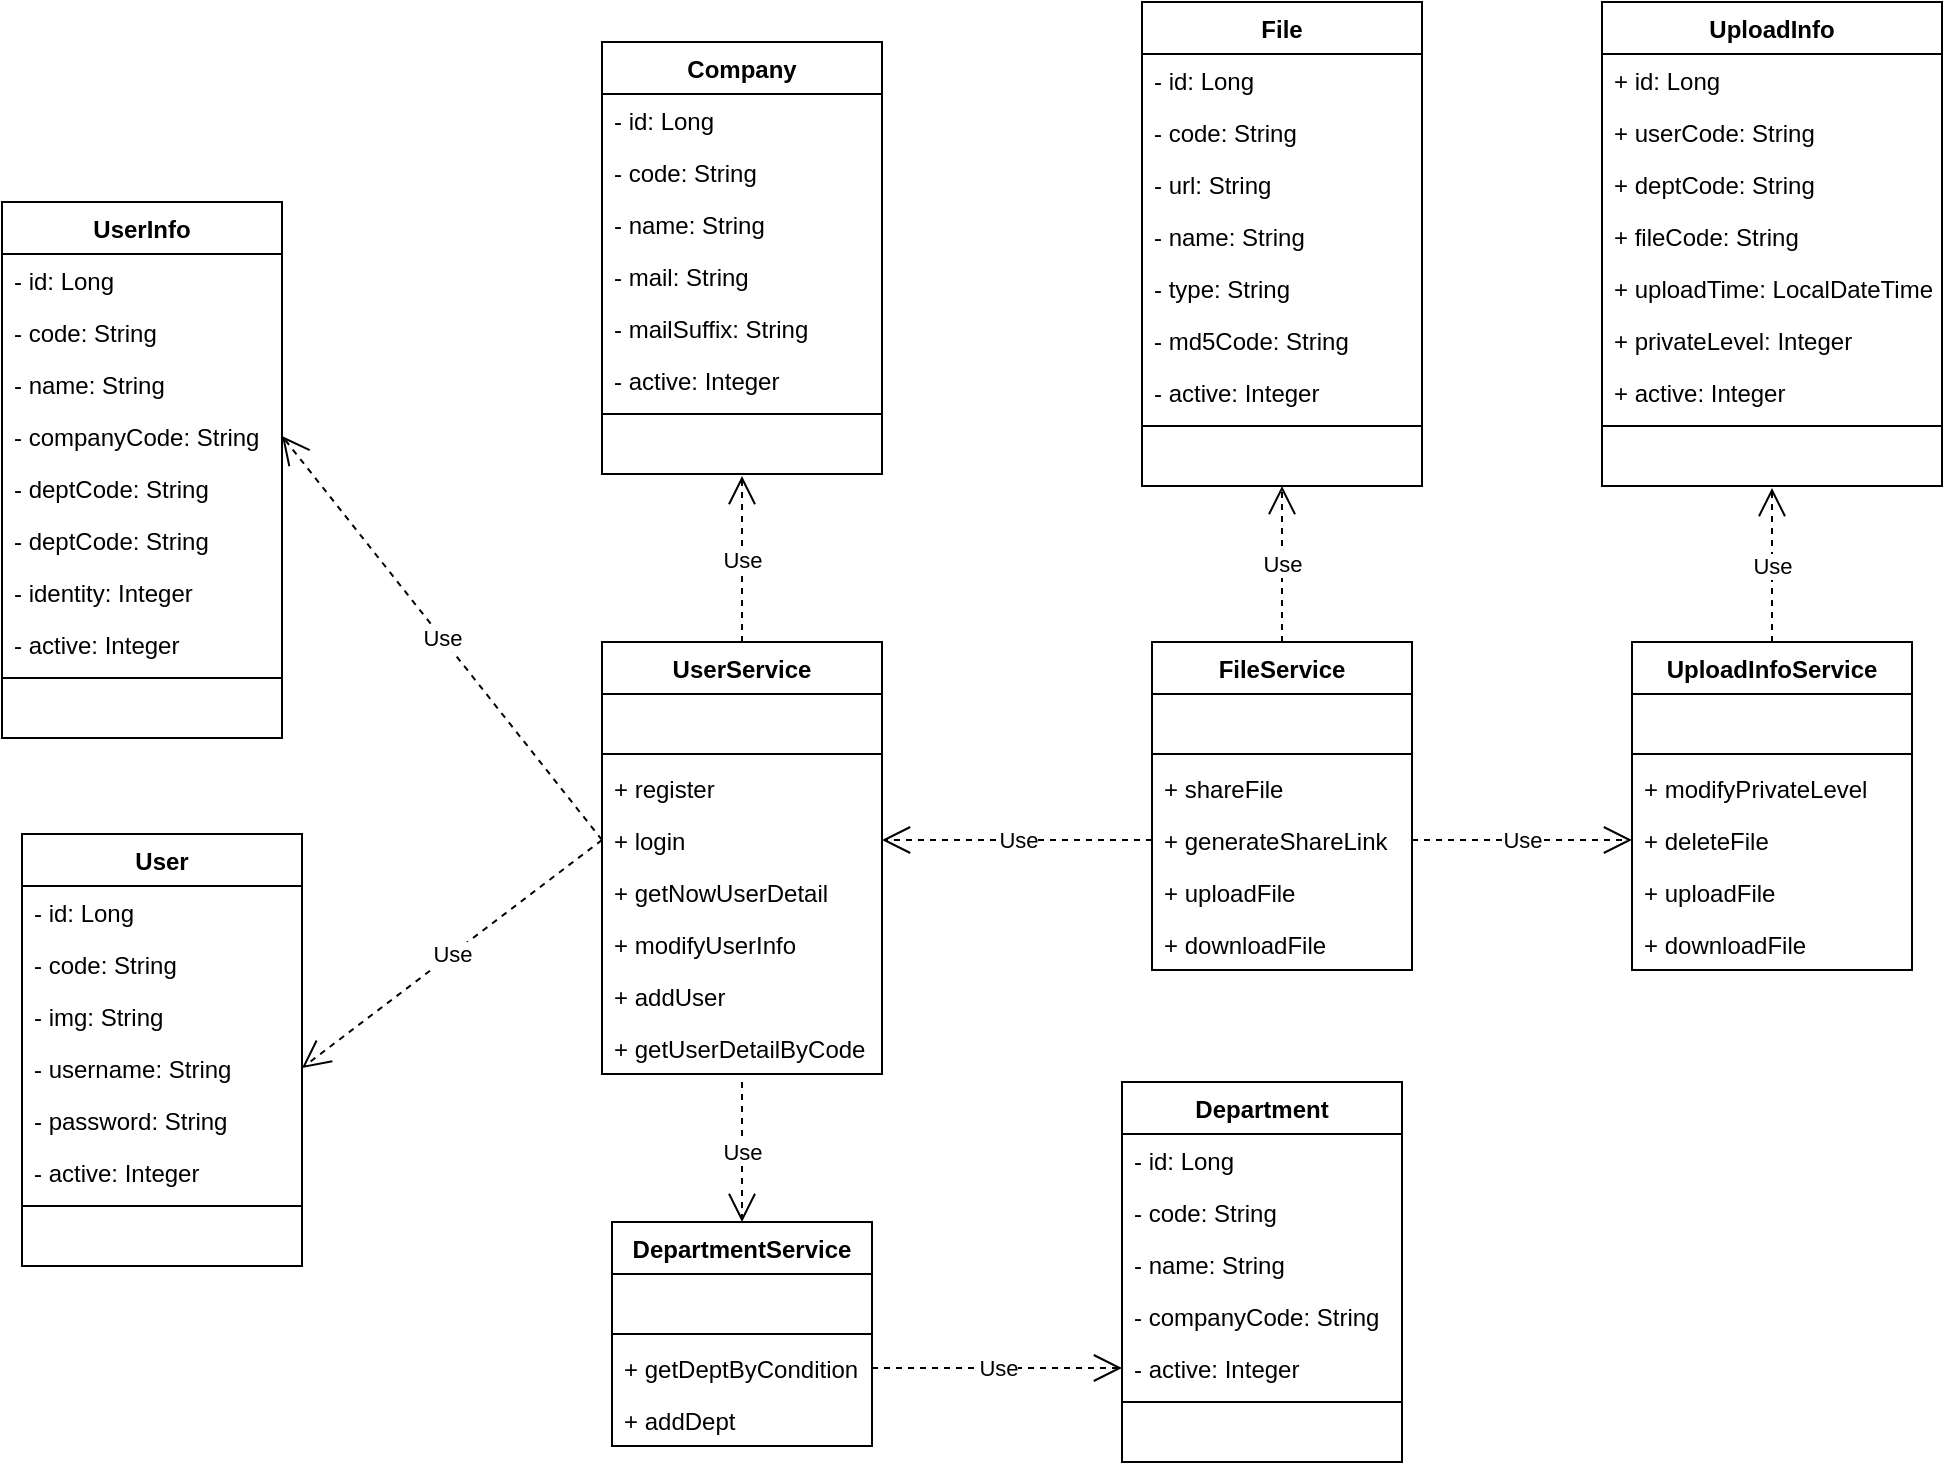 <mxfile version="15.6.8" type="github">
  <diagram id="9g1JDmP376doUr7MJk4l" name="Page-1">
    <mxGraphModel dx="1090" dy="752" grid="1" gridSize="10" guides="1" tooltips="1" connect="1" arrows="1" fold="1" page="1" pageScale="1" pageWidth="827" pageHeight="1169" math="0" shadow="0">
      <root>
        <mxCell id="0" />
        <mxCell id="1" parent="0" />
        <mxCell id="zczFMA_8Ov4NjLexPdJc-1" value="FileService" style="swimlane;fontStyle=1;align=center;verticalAlign=top;childLayout=stackLayout;horizontal=1;startSize=26;horizontalStack=0;resizeParent=1;resizeParentMax=0;resizeLast=0;collapsible=1;marginBottom=0;" vertex="1" parent="1">
          <mxGeometry x="645" y="390" width="130" height="164" as="geometry" />
        </mxCell>
        <mxCell id="zczFMA_8Ov4NjLexPdJc-2" value=" " style="text;strokeColor=none;fillColor=none;align=left;verticalAlign=top;spacingLeft=4;spacingRight=4;overflow=hidden;rotatable=0;points=[[0,0.5],[1,0.5]];portConstraint=eastwest;" vertex="1" parent="zczFMA_8Ov4NjLexPdJc-1">
          <mxGeometry y="26" width="130" height="26" as="geometry" />
        </mxCell>
        <mxCell id="zczFMA_8Ov4NjLexPdJc-3" value="" style="line;strokeWidth=1;fillColor=none;align=left;verticalAlign=middle;spacingTop=-1;spacingLeft=3;spacingRight=3;rotatable=0;labelPosition=right;points=[];portConstraint=eastwest;" vertex="1" parent="zczFMA_8Ov4NjLexPdJc-1">
          <mxGeometry y="52" width="130" height="8" as="geometry" />
        </mxCell>
        <mxCell id="zczFMA_8Ov4NjLexPdJc-4" value="+ shareFile" style="text;strokeColor=none;fillColor=none;align=left;verticalAlign=top;spacingLeft=4;spacingRight=4;overflow=hidden;rotatable=0;points=[[0,0.5],[1,0.5]];portConstraint=eastwest;" vertex="1" parent="zczFMA_8Ov4NjLexPdJc-1">
          <mxGeometry y="60" width="130" height="26" as="geometry" />
        </mxCell>
        <mxCell id="zczFMA_8Ov4NjLexPdJc-7" value="+ generateShareLink" style="text;strokeColor=none;fillColor=none;align=left;verticalAlign=top;spacingLeft=4;spacingRight=4;overflow=hidden;rotatable=0;points=[[0,0.5],[1,0.5]];portConstraint=eastwest;" vertex="1" parent="zczFMA_8Ov4NjLexPdJc-1">
          <mxGeometry y="86" width="130" height="26" as="geometry" />
        </mxCell>
        <mxCell id="zczFMA_8Ov4NjLexPdJc-8" value="+ uploadFile" style="text;strokeColor=none;fillColor=none;align=left;verticalAlign=top;spacingLeft=4;spacingRight=4;overflow=hidden;rotatable=0;points=[[0,0.5],[1,0.5]];portConstraint=eastwest;" vertex="1" parent="zczFMA_8Ov4NjLexPdJc-1">
          <mxGeometry y="112" width="130" height="26" as="geometry" />
        </mxCell>
        <mxCell id="zczFMA_8Ov4NjLexPdJc-9" value="+ downloadFile" style="text;strokeColor=none;fillColor=none;align=left;verticalAlign=top;spacingLeft=4;spacingRight=4;overflow=hidden;rotatable=0;points=[[0,0.5],[1,0.5]];portConstraint=eastwest;" vertex="1" parent="zczFMA_8Ov4NjLexPdJc-1">
          <mxGeometry y="138" width="130" height="26" as="geometry" />
        </mxCell>
        <mxCell id="zczFMA_8Ov4NjLexPdJc-12" value="UploadInfoService" style="swimlane;fontStyle=1;align=center;verticalAlign=top;childLayout=stackLayout;horizontal=1;startSize=26;horizontalStack=0;resizeParent=1;resizeParentMax=0;resizeLast=0;collapsible=1;marginBottom=0;" vertex="1" parent="1">
          <mxGeometry x="885" y="390" width="140" height="164" as="geometry" />
        </mxCell>
        <mxCell id="zczFMA_8Ov4NjLexPdJc-13" value=" " style="text;strokeColor=none;fillColor=none;align=left;verticalAlign=top;spacingLeft=4;spacingRight=4;overflow=hidden;rotatable=0;points=[[0,0.5],[1,0.5]];portConstraint=eastwest;" vertex="1" parent="zczFMA_8Ov4NjLexPdJc-12">
          <mxGeometry y="26" width="140" height="26" as="geometry" />
        </mxCell>
        <mxCell id="zczFMA_8Ov4NjLexPdJc-14" value="" style="line;strokeWidth=1;fillColor=none;align=left;verticalAlign=middle;spacingTop=-1;spacingLeft=3;spacingRight=3;rotatable=0;labelPosition=right;points=[];portConstraint=eastwest;" vertex="1" parent="zczFMA_8Ov4NjLexPdJc-12">
          <mxGeometry y="52" width="140" height="8" as="geometry" />
        </mxCell>
        <mxCell id="zczFMA_8Ov4NjLexPdJc-15" value="+ modifyPrivateLevel" style="text;strokeColor=none;fillColor=none;align=left;verticalAlign=top;spacingLeft=4;spacingRight=4;overflow=hidden;rotatable=0;points=[[0,0.5],[1,0.5]];portConstraint=eastwest;" vertex="1" parent="zczFMA_8Ov4NjLexPdJc-12">
          <mxGeometry y="60" width="140" height="26" as="geometry" />
        </mxCell>
        <mxCell id="zczFMA_8Ov4NjLexPdJc-16" value="+ deleteFile" style="text;strokeColor=none;fillColor=none;align=left;verticalAlign=top;spacingLeft=4;spacingRight=4;overflow=hidden;rotatable=0;points=[[0,0.5],[1,0.5]];portConstraint=eastwest;" vertex="1" parent="zczFMA_8Ov4NjLexPdJc-12">
          <mxGeometry y="86" width="140" height="26" as="geometry" />
        </mxCell>
        <mxCell id="zczFMA_8Ov4NjLexPdJc-17" value="+ uploadFile" style="text;strokeColor=none;fillColor=none;align=left;verticalAlign=top;spacingLeft=4;spacingRight=4;overflow=hidden;rotatable=0;points=[[0,0.5],[1,0.5]];portConstraint=eastwest;" vertex="1" parent="zczFMA_8Ov4NjLexPdJc-12">
          <mxGeometry y="112" width="140" height="26" as="geometry" />
        </mxCell>
        <mxCell id="zczFMA_8Ov4NjLexPdJc-18" value="+ downloadFile" style="text;strokeColor=none;fillColor=none;align=left;verticalAlign=top;spacingLeft=4;spacingRight=4;overflow=hidden;rotatable=0;points=[[0,0.5],[1,0.5]];portConstraint=eastwest;" vertex="1" parent="zczFMA_8Ov4NjLexPdJc-12">
          <mxGeometry y="138" width="140" height="26" as="geometry" />
        </mxCell>
        <mxCell id="zczFMA_8Ov4NjLexPdJc-33" value="UserService" style="swimlane;fontStyle=1;align=center;verticalAlign=top;childLayout=stackLayout;horizontal=1;startSize=26;horizontalStack=0;resizeParent=1;resizeParentMax=0;resizeLast=0;collapsible=1;marginBottom=0;" vertex="1" parent="1">
          <mxGeometry x="370" y="390" width="140" height="216" as="geometry" />
        </mxCell>
        <mxCell id="zczFMA_8Ov4NjLexPdJc-34" value=" " style="text;strokeColor=none;fillColor=none;align=left;verticalAlign=top;spacingLeft=4;spacingRight=4;overflow=hidden;rotatable=0;points=[[0,0.5],[1,0.5]];portConstraint=eastwest;" vertex="1" parent="zczFMA_8Ov4NjLexPdJc-33">
          <mxGeometry y="26" width="140" height="26" as="geometry" />
        </mxCell>
        <mxCell id="zczFMA_8Ov4NjLexPdJc-35" value="" style="line;strokeWidth=1;fillColor=none;align=left;verticalAlign=middle;spacingTop=-1;spacingLeft=3;spacingRight=3;rotatable=0;labelPosition=right;points=[];portConstraint=eastwest;" vertex="1" parent="zczFMA_8Ov4NjLexPdJc-33">
          <mxGeometry y="52" width="140" height="8" as="geometry" />
        </mxCell>
        <mxCell id="zczFMA_8Ov4NjLexPdJc-36" value="+ register" style="text;strokeColor=none;fillColor=none;align=left;verticalAlign=top;spacingLeft=4;spacingRight=4;overflow=hidden;rotatable=0;points=[[0,0.5],[1,0.5]];portConstraint=eastwest;" vertex="1" parent="zczFMA_8Ov4NjLexPdJc-33">
          <mxGeometry y="60" width="140" height="26" as="geometry" />
        </mxCell>
        <mxCell id="zczFMA_8Ov4NjLexPdJc-37" value="+ login" style="text;strokeColor=none;fillColor=none;align=left;verticalAlign=top;spacingLeft=4;spacingRight=4;overflow=hidden;rotatable=0;points=[[0,0.5],[1,0.5]];portConstraint=eastwest;" vertex="1" parent="zczFMA_8Ov4NjLexPdJc-33">
          <mxGeometry y="86" width="140" height="26" as="geometry" />
        </mxCell>
        <mxCell id="zczFMA_8Ov4NjLexPdJc-38" value="+ getNowUserDetail" style="text;strokeColor=none;fillColor=none;align=left;verticalAlign=top;spacingLeft=4;spacingRight=4;overflow=hidden;rotatable=0;points=[[0,0.5],[1,0.5]];portConstraint=eastwest;" vertex="1" parent="zczFMA_8Ov4NjLexPdJc-33">
          <mxGeometry y="112" width="140" height="26" as="geometry" />
        </mxCell>
        <mxCell id="zczFMA_8Ov4NjLexPdJc-39" value="+ modifyUserInfo" style="text;strokeColor=none;fillColor=none;align=left;verticalAlign=top;spacingLeft=4;spacingRight=4;overflow=hidden;rotatable=0;points=[[0,0.5],[1,0.5]];portConstraint=eastwest;" vertex="1" parent="zczFMA_8Ov4NjLexPdJc-33">
          <mxGeometry y="138" width="140" height="26" as="geometry" />
        </mxCell>
        <mxCell id="zczFMA_8Ov4NjLexPdJc-50" value="+ addUser" style="text;strokeColor=none;fillColor=none;align=left;verticalAlign=top;spacingLeft=4;spacingRight=4;overflow=hidden;rotatable=0;points=[[0,0.5],[1,0.5]];portConstraint=eastwest;" vertex="1" parent="zczFMA_8Ov4NjLexPdJc-33">
          <mxGeometry y="164" width="140" height="26" as="geometry" />
        </mxCell>
        <mxCell id="zczFMA_8Ov4NjLexPdJc-40" value="+ getUserDetailByCode" style="text;strokeColor=none;fillColor=none;align=left;verticalAlign=top;spacingLeft=4;spacingRight=4;overflow=hidden;rotatable=0;points=[[0,0.5],[1,0.5]];portConstraint=eastwest;" vertex="1" parent="zczFMA_8Ov4NjLexPdJc-33">
          <mxGeometry y="190" width="140" height="26" as="geometry" />
        </mxCell>
        <mxCell id="zczFMA_8Ov4NjLexPdJc-42" value="DepartmentService" style="swimlane;fontStyle=1;align=center;verticalAlign=top;childLayout=stackLayout;horizontal=1;startSize=26;horizontalStack=0;resizeParent=1;resizeParentMax=0;resizeLast=0;collapsible=1;marginBottom=0;" vertex="1" parent="1">
          <mxGeometry x="375" y="680" width="130" height="112" as="geometry" />
        </mxCell>
        <mxCell id="zczFMA_8Ov4NjLexPdJc-43" value=" " style="text;strokeColor=none;fillColor=none;align=left;verticalAlign=top;spacingLeft=4;spacingRight=4;overflow=hidden;rotatable=0;points=[[0,0.5],[1,0.5]];portConstraint=eastwest;" vertex="1" parent="zczFMA_8Ov4NjLexPdJc-42">
          <mxGeometry y="26" width="130" height="26" as="geometry" />
        </mxCell>
        <mxCell id="zczFMA_8Ov4NjLexPdJc-44" value="" style="line;strokeWidth=1;fillColor=none;align=left;verticalAlign=middle;spacingTop=-1;spacingLeft=3;spacingRight=3;rotatable=0;labelPosition=right;points=[];portConstraint=eastwest;" vertex="1" parent="zczFMA_8Ov4NjLexPdJc-42">
          <mxGeometry y="52" width="130" height="8" as="geometry" />
        </mxCell>
        <mxCell id="zczFMA_8Ov4NjLexPdJc-48" value="+ getDeptByCondition" style="text;strokeColor=none;fillColor=none;align=left;verticalAlign=top;spacingLeft=4;spacingRight=4;overflow=hidden;rotatable=0;points=[[0,0.5],[1,0.5]];portConstraint=eastwest;" vertex="1" parent="zczFMA_8Ov4NjLexPdJc-42">
          <mxGeometry y="60" width="130" height="26" as="geometry" />
        </mxCell>
        <mxCell id="zczFMA_8Ov4NjLexPdJc-49" value="+ addDept" style="text;strokeColor=none;fillColor=none;align=left;verticalAlign=top;spacingLeft=4;spacingRight=4;overflow=hidden;rotatable=0;points=[[0,0.5],[1,0.5]];portConstraint=eastwest;" vertex="1" parent="zczFMA_8Ov4NjLexPdJc-42">
          <mxGeometry y="86" width="130" height="26" as="geometry" />
        </mxCell>
        <mxCell id="zczFMA_8Ov4NjLexPdJc-58" value="User" style="swimlane;fontStyle=1;align=center;verticalAlign=top;childLayout=stackLayout;horizontal=1;startSize=26;horizontalStack=0;resizeParent=1;resizeParentMax=0;resizeLast=0;collapsible=1;marginBottom=0;" vertex="1" parent="1">
          <mxGeometry x="80" y="486" width="140" height="216" as="geometry" />
        </mxCell>
        <mxCell id="zczFMA_8Ov4NjLexPdJc-59" value="- id: Long" style="text;strokeColor=none;fillColor=none;align=left;verticalAlign=top;spacingLeft=4;spacingRight=4;overflow=hidden;rotatable=0;points=[[0,0.5],[1,0.5]];portConstraint=eastwest;" vertex="1" parent="zczFMA_8Ov4NjLexPdJc-58">
          <mxGeometry y="26" width="140" height="26" as="geometry" />
        </mxCell>
        <mxCell id="zczFMA_8Ov4NjLexPdJc-71" value="- code: String" style="text;strokeColor=none;fillColor=none;align=left;verticalAlign=top;spacingLeft=4;spacingRight=4;overflow=hidden;rotatable=0;points=[[0,0.5],[1,0.5]];portConstraint=eastwest;" vertex="1" parent="zczFMA_8Ov4NjLexPdJc-58">
          <mxGeometry y="52" width="140" height="26" as="geometry" />
        </mxCell>
        <mxCell id="zczFMA_8Ov4NjLexPdJc-73" value="- img: String" style="text;strokeColor=none;fillColor=none;align=left;verticalAlign=top;spacingLeft=4;spacingRight=4;overflow=hidden;rotatable=0;points=[[0,0.5],[1,0.5]];portConstraint=eastwest;" vertex="1" parent="zczFMA_8Ov4NjLexPdJc-58">
          <mxGeometry y="78" width="140" height="26" as="geometry" />
        </mxCell>
        <mxCell id="zczFMA_8Ov4NjLexPdJc-74" value="- username: String" style="text;strokeColor=none;fillColor=none;align=left;verticalAlign=top;spacingLeft=4;spacingRight=4;overflow=hidden;rotatable=0;points=[[0,0.5],[1,0.5]];portConstraint=eastwest;" vertex="1" parent="zczFMA_8Ov4NjLexPdJc-58">
          <mxGeometry y="104" width="140" height="26" as="geometry" />
        </mxCell>
        <mxCell id="zczFMA_8Ov4NjLexPdJc-72" value="- password: String" style="text;strokeColor=none;fillColor=none;align=left;verticalAlign=top;spacingLeft=4;spacingRight=4;overflow=hidden;rotatable=0;points=[[0,0.5],[1,0.5]];portConstraint=eastwest;" vertex="1" parent="zczFMA_8Ov4NjLexPdJc-58">
          <mxGeometry y="130" width="140" height="26" as="geometry" />
        </mxCell>
        <mxCell id="zczFMA_8Ov4NjLexPdJc-75" value="- active: Integer" style="text;strokeColor=none;fillColor=none;align=left;verticalAlign=top;spacingLeft=4;spacingRight=4;overflow=hidden;rotatable=0;points=[[0,0.5],[1,0.5]];portConstraint=eastwest;" vertex="1" parent="zczFMA_8Ov4NjLexPdJc-58">
          <mxGeometry y="156" width="140" height="26" as="geometry" />
        </mxCell>
        <mxCell id="zczFMA_8Ov4NjLexPdJc-60" value="" style="line;strokeWidth=1;fillColor=none;align=left;verticalAlign=middle;spacingTop=-1;spacingLeft=3;spacingRight=3;rotatable=0;labelPosition=right;points=[];portConstraint=eastwest;" vertex="1" parent="zczFMA_8Ov4NjLexPdJc-58">
          <mxGeometry y="182" width="140" height="8" as="geometry" />
        </mxCell>
        <mxCell id="zczFMA_8Ov4NjLexPdJc-61" value=" " style="text;strokeColor=none;fillColor=none;align=left;verticalAlign=top;spacingLeft=4;spacingRight=4;overflow=hidden;rotatable=0;points=[[0,0.5],[1,0.5]];portConstraint=eastwest;" vertex="1" parent="zczFMA_8Ov4NjLexPdJc-58">
          <mxGeometry y="190" width="140" height="26" as="geometry" />
        </mxCell>
        <mxCell id="zczFMA_8Ov4NjLexPdJc-76" value="UserInfo" style="swimlane;fontStyle=1;align=center;verticalAlign=top;childLayout=stackLayout;horizontal=1;startSize=26;horizontalStack=0;resizeParent=1;resizeParentMax=0;resizeLast=0;collapsible=1;marginBottom=0;" vertex="1" parent="1">
          <mxGeometry x="70" y="170" width="140" height="268" as="geometry" />
        </mxCell>
        <mxCell id="zczFMA_8Ov4NjLexPdJc-77" value="- id: Long" style="text;strokeColor=none;fillColor=none;align=left;verticalAlign=top;spacingLeft=4;spacingRight=4;overflow=hidden;rotatable=0;points=[[0,0.5],[1,0.5]];portConstraint=eastwest;" vertex="1" parent="zczFMA_8Ov4NjLexPdJc-76">
          <mxGeometry y="26" width="140" height="26" as="geometry" />
        </mxCell>
        <mxCell id="zczFMA_8Ov4NjLexPdJc-78" value="- code: String" style="text;strokeColor=none;fillColor=none;align=left;verticalAlign=top;spacingLeft=4;spacingRight=4;overflow=hidden;rotatable=0;points=[[0,0.5],[1,0.5]];portConstraint=eastwest;" vertex="1" parent="zczFMA_8Ov4NjLexPdJc-76">
          <mxGeometry y="52" width="140" height="26" as="geometry" />
        </mxCell>
        <mxCell id="zczFMA_8Ov4NjLexPdJc-79" value="- name: String" style="text;strokeColor=none;fillColor=none;align=left;verticalAlign=top;spacingLeft=4;spacingRight=4;overflow=hidden;rotatable=0;points=[[0,0.5],[1,0.5]];portConstraint=eastwest;" vertex="1" parent="zczFMA_8Ov4NjLexPdJc-76">
          <mxGeometry y="78" width="140" height="26" as="geometry" />
        </mxCell>
        <mxCell id="zczFMA_8Ov4NjLexPdJc-80" value="- companyCode: String" style="text;strokeColor=none;fillColor=none;align=left;verticalAlign=top;spacingLeft=4;spacingRight=4;overflow=hidden;rotatable=0;points=[[0,0.5],[1,0.5]];portConstraint=eastwest;" vertex="1" parent="zczFMA_8Ov4NjLexPdJc-76">
          <mxGeometry y="104" width="140" height="26" as="geometry" />
        </mxCell>
        <mxCell id="zczFMA_8Ov4NjLexPdJc-81" value="- deptCode: String" style="text;strokeColor=none;fillColor=none;align=left;verticalAlign=top;spacingLeft=4;spacingRight=4;overflow=hidden;rotatable=0;points=[[0,0.5],[1,0.5]];portConstraint=eastwest;" vertex="1" parent="zczFMA_8Ov4NjLexPdJc-76">
          <mxGeometry y="130" width="140" height="26" as="geometry" />
        </mxCell>
        <mxCell id="zczFMA_8Ov4NjLexPdJc-129" value="- deptCode: String" style="text;strokeColor=none;fillColor=none;align=left;verticalAlign=top;spacingLeft=4;spacingRight=4;overflow=hidden;rotatable=0;points=[[0,0.5],[1,0.5]];portConstraint=eastwest;" vertex="1" parent="zczFMA_8Ov4NjLexPdJc-76">
          <mxGeometry y="156" width="140" height="26" as="geometry" />
        </mxCell>
        <mxCell id="zczFMA_8Ov4NjLexPdJc-82" value="- identity: Integer" style="text;strokeColor=none;fillColor=none;align=left;verticalAlign=top;spacingLeft=4;spacingRight=4;overflow=hidden;rotatable=0;points=[[0,0.5],[1,0.5]];portConstraint=eastwest;" vertex="1" parent="zczFMA_8Ov4NjLexPdJc-76">
          <mxGeometry y="182" width="140" height="26" as="geometry" />
        </mxCell>
        <mxCell id="zczFMA_8Ov4NjLexPdJc-85" value="- active: Integer" style="text;strokeColor=none;fillColor=none;align=left;verticalAlign=top;spacingLeft=4;spacingRight=4;overflow=hidden;rotatable=0;points=[[0,0.5],[1,0.5]];portConstraint=eastwest;" vertex="1" parent="zczFMA_8Ov4NjLexPdJc-76">
          <mxGeometry y="208" width="140" height="26" as="geometry" />
        </mxCell>
        <mxCell id="zczFMA_8Ov4NjLexPdJc-83" value="" style="line;strokeWidth=1;fillColor=none;align=left;verticalAlign=middle;spacingTop=-1;spacingLeft=3;spacingRight=3;rotatable=0;labelPosition=right;points=[];portConstraint=eastwest;" vertex="1" parent="zczFMA_8Ov4NjLexPdJc-76">
          <mxGeometry y="234" width="140" height="8" as="geometry" />
        </mxCell>
        <mxCell id="zczFMA_8Ov4NjLexPdJc-84" value=" " style="text;strokeColor=none;fillColor=none;align=left;verticalAlign=top;spacingLeft=4;spacingRight=4;overflow=hidden;rotatable=0;points=[[0,0.5],[1,0.5]];portConstraint=eastwest;" vertex="1" parent="zczFMA_8Ov4NjLexPdJc-76">
          <mxGeometry y="242" width="140" height="26" as="geometry" />
        </mxCell>
        <mxCell id="zczFMA_8Ov4NjLexPdJc-86" value="UploadInfo" style="swimlane;fontStyle=1;align=center;verticalAlign=top;childLayout=stackLayout;horizontal=1;startSize=26;horizontalStack=0;resizeParent=1;resizeParentMax=0;resizeLast=0;collapsible=1;marginBottom=0;" vertex="1" parent="1">
          <mxGeometry x="870" y="70" width="170" height="242" as="geometry" />
        </mxCell>
        <mxCell id="zczFMA_8Ov4NjLexPdJc-87" value="+ id: Long" style="text;strokeColor=none;fillColor=none;align=left;verticalAlign=top;spacingLeft=4;spacingRight=4;overflow=hidden;rotatable=0;points=[[0,0.5],[1,0.5]];portConstraint=eastwest;" vertex="1" parent="zczFMA_8Ov4NjLexPdJc-86">
          <mxGeometry y="26" width="170" height="26" as="geometry" />
        </mxCell>
        <mxCell id="zczFMA_8Ov4NjLexPdJc-88" value="+ userCode: String" style="text;strokeColor=none;fillColor=none;align=left;verticalAlign=top;spacingLeft=4;spacingRight=4;overflow=hidden;rotatable=0;points=[[0,0.5],[1,0.5]];portConstraint=eastwest;" vertex="1" parent="zczFMA_8Ov4NjLexPdJc-86">
          <mxGeometry y="52" width="170" height="26" as="geometry" />
        </mxCell>
        <mxCell id="zczFMA_8Ov4NjLexPdJc-91" value="+ deptCode: String" style="text;strokeColor=none;fillColor=none;align=left;verticalAlign=top;spacingLeft=4;spacingRight=4;overflow=hidden;rotatable=0;points=[[0,0.5],[1,0.5]];portConstraint=eastwest;" vertex="1" parent="zczFMA_8Ov4NjLexPdJc-86">
          <mxGeometry y="78" width="170" height="26" as="geometry" />
        </mxCell>
        <mxCell id="zczFMA_8Ov4NjLexPdJc-89" value="+ fileCode: String" style="text;strokeColor=none;fillColor=none;align=left;verticalAlign=top;spacingLeft=4;spacingRight=4;overflow=hidden;rotatable=0;points=[[0,0.5],[1,0.5]];portConstraint=eastwest;" vertex="1" parent="zczFMA_8Ov4NjLexPdJc-86">
          <mxGeometry y="104" width="170" height="26" as="geometry" />
        </mxCell>
        <mxCell id="zczFMA_8Ov4NjLexPdJc-92" value="+ uploadTime: LocalDateTime" style="text;strokeColor=none;fillColor=none;align=left;verticalAlign=top;spacingLeft=4;spacingRight=4;overflow=hidden;rotatable=0;points=[[0,0.5],[1,0.5]];portConstraint=eastwest;" vertex="1" parent="zczFMA_8Ov4NjLexPdJc-86">
          <mxGeometry y="130" width="170" height="26" as="geometry" />
        </mxCell>
        <mxCell id="zczFMA_8Ov4NjLexPdJc-96" value="+ privateLevel: Integer" style="text;strokeColor=none;fillColor=none;align=left;verticalAlign=top;spacingLeft=4;spacingRight=4;overflow=hidden;rotatable=0;points=[[0,0.5],[1,0.5]];portConstraint=eastwest;" vertex="1" parent="zczFMA_8Ov4NjLexPdJc-86">
          <mxGeometry y="156" width="170" height="26" as="geometry" />
        </mxCell>
        <mxCell id="zczFMA_8Ov4NjLexPdJc-93" value="+ active: Integer" style="text;strokeColor=none;fillColor=none;align=left;verticalAlign=top;spacingLeft=4;spacingRight=4;overflow=hidden;rotatable=0;points=[[0,0.5],[1,0.5]];portConstraint=eastwest;" vertex="1" parent="zczFMA_8Ov4NjLexPdJc-86">
          <mxGeometry y="182" width="170" height="26" as="geometry" />
        </mxCell>
        <mxCell id="zczFMA_8Ov4NjLexPdJc-94" value="" style="line;strokeWidth=1;fillColor=none;align=left;verticalAlign=middle;spacingTop=-1;spacingLeft=3;spacingRight=3;rotatable=0;labelPosition=right;points=[];portConstraint=eastwest;" vertex="1" parent="zczFMA_8Ov4NjLexPdJc-86">
          <mxGeometry y="208" width="170" height="8" as="geometry" />
        </mxCell>
        <mxCell id="zczFMA_8Ov4NjLexPdJc-95" value=" " style="text;strokeColor=none;fillColor=none;align=left;verticalAlign=top;spacingLeft=4;spacingRight=4;overflow=hidden;rotatable=0;points=[[0,0.5],[1,0.5]];portConstraint=eastwest;" vertex="1" parent="zczFMA_8Ov4NjLexPdJc-86">
          <mxGeometry y="216" width="170" height="26" as="geometry" />
        </mxCell>
        <mxCell id="zczFMA_8Ov4NjLexPdJc-97" value="File" style="swimlane;fontStyle=1;align=center;verticalAlign=top;childLayout=stackLayout;horizontal=1;startSize=26;horizontalStack=0;resizeParent=1;resizeParentMax=0;resizeLast=0;collapsible=1;marginBottom=0;" vertex="1" parent="1">
          <mxGeometry x="640" y="70" width="140" height="242" as="geometry" />
        </mxCell>
        <mxCell id="zczFMA_8Ov4NjLexPdJc-98" value="- id: Long" style="text;strokeColor=none;fillColor=none;align=left;verticalAlign=top;spacingLeft=4;spacingRight=4;overflow=hidden;rotatable=0;points=[[0,0.5],[1,0.5]];portConstraint=eastwest;" vertex="1" parent="zczFMA_8Ov4NjLexPdJc-97">
          <mxGeometry y="26" width="140" height="26" as="geometry" />
        </mxCell>
        <mxCell id="zczFMA_8Ov4NjLexPdJc-99" value="- code: String" style="text;strokeColor=none;fillColor=none;align=left;verticalAlign=top;spacingLeft=4;spacingRight=4;overflow=hidden;rotatable=0;points=[[0,0.5],[1,0.5]];portConstraint=eastwest;" vertex="1" parent="zczFMA_8Ov4NjLexPdJc-97">
          <mxGeometry y="52" width="140" height="26" as="geometry" />
        </mxCell>
        <mxCell id="zczFMA_8Ov4NjLexPdJc-100" value="- url: String" style="text;strokeColor=none;fillColor=none;align=left;verticalAlign=top;spacingLeft=4;spacingRight=4;overflow=hidden;rotatable=0;points=[[0,0.5],[1,0.5]];portConstraint=eastwest;" vertex="1" parent="zczFMA_8Ov4NjLexPdJc-97">
          <mxGeometry y="78" width="140" height="26" as="geometry" />
        </mxCell>
        <mxCell id="zczFMA_8Ov4NjLexPdJc-101" value="- name: String" style="text;strokeColor=none;fillColor=none;align=left;verticalAlign=top;spacingLeft=4;spacingRight=4;overflow=hidden;rotatable=0;points=[[0,0.5],[1,0.5]];portConstraint=eastwest;" vertex="1" parent="zczFMA_8Ov4NjLexPdJc-97">
          <mxGeometry y="104" width="140" height="26" as="geometry" />
        </mxCell>
        <mxCell id="zczFMA_8Ov4NjLexPdJc-102" value="- type: String" style="text;strokeColor=none;fillColor=none;align=left;verticalAlign=top;spacingLeft=4;spacingRight=4;overflow=hidden;rotatable=0;points=[[0,0.5],[1,0.5]];portConstraint=eastwest;" vertex="1" parent="zczFMA_8Ov4NjLexPdJc-97">
          <mxGeometry y="130" width="140" height="26" as="geometry" />
        </mxCell>
        <mxCell id="zczFMA_8Ov4NjLexPdJc-106" value="- md5Code: String" style="text;strokeColor=none;fillColor=none;align=left;verticalAlign=top;spacingLeft=4;spacingRight=4;overflow=hidden;rotatable=0;points=[[0,0.5],[1,0.5]];portConstraint=eastwest;" vertex="1" parent="zczFMA_8Ov4NjLexPdJc-97">
          <mxGeometry y="156" width="140" height="26" as="geometry" />
        </mxCell>
        <mxCell id="zczFMA_8Ov4NjLexPdJc-103" value="- active: Integer" style="text;strokeColor=none;fillColor=none;align=left;verticalAlign=top;spacingLeft=4;spacingRight=4;overflow=hidden;rotatable=0;points=[[0,0.5],[1,0.5]];portConstraint=eastwest;" vertex="1" parent="zczFMA_8Ov4NjLexPdJc-97">
          <mxGeometry y="182" width="140" height="26" as="geometry" />
        </mxCell>
        <mxCell id="zczFMA_8Ov4NjLexPdJc-104" value="" style="line;strokeWidth=1;fillColor=none;align=left;verticalAlign=middle;spacingTop=-1;spacingLeft=3;spacingRight=3;rotatable=0;labelPosition=right;points=[];portConstraint=eastwest;" vertex="1" parent="zczFMA_8Ov4NjLexPdJc-97">
          <mxGeometry y="208" width="140" height="8" as="geometry" />
        </mxCell>
        <mxCell id="zczFMA_8Ov4NjLexPdJc-105" value=" " style="text;strokeColor=none;fillColor=none;align=left;verticalAlign=top;spacingLeft=4;spacingRight=4;overflow=hidden;rotatable=0;points=[[0,0.5],[1,0.5]];portConstraint=eastwest;" vertex="1" parent="zczFMA_8Ov4NjLexPdJc-97">
          <mxGeometry y="216" width="140" height="26" as="geometry" />
        </mxCell>
        <mxCell id="zczFMA_8Ov4NjLexPdJc-107" value="Department" style="swimlane;fontStyle=1;align=center;verticalAlign=top;childLayout=stackLayout;horizontal=1;startSize=26;horizontalStack=0;resizeParent=1;resizeParentMax=0;resizeLast=0;collapsible=1;marginBottom=0;" vertex="1" parent="1">
          <mxGeometry x="630" y="610" width="140" height="190" as="geometry" />
        </mxCell>
        <mxCell id="zczFMA_8Ov4NjLexPdJc-108" value="- id: Long" style="text;strokeColor=none;fillColor=none;align=left;verticalAlign=top;spacingLeft=4;spacingRight=4;overflow=hidden;rotatable=0;points=[[0,0.5],[1,0.5]];portConstraint=eastwest;" vertex="1" parent="zczFMA_8Ov4NjLexPdJc-107">
          <mxGeometry y="26" width="140" height="26" as="geometry" />
        </mxCell>
        <mxCell id="zczFMA_8Ov4NjLexPdJc-109" value="- code: String" style="text;strokeColor=none;fillColor=none;align=left;verticalAlign=top;spacingLeft=4;spacingRight=4;overflow=hidden;rotatable=0;points=[[0,0.5],[1,0.5]];portConstraint=eastwest;" vertex="1" parent="zczFMA_8Ov4NjLexPdJc-107">
          <mxGeometry y="52" width="140" height="26" as="geometry" />
        </mxCell>
        <mxCell id="zczFMA_8Ov4NjLexPdJc-110" value="- name: String" style="text;strokeColor=none;fillColor=none;align=left;verticalAlign=top;spacingLeft=4;spacingRight=4;overflow=hidden;rotatable=0;points=[[0,0.5],[1,0.5]];portConstraint=eastwest;" vertex="1" parent="zczFMA_8Ov4NjLexPdJc-107">
          <mxGeometry y="78" width="140" height="26" as="geometry" />
        </mxCell>
        <mxCell id="zczFMA_8Ov4NjLexPdJc-111" value="- companyCode: String" style="text;strokeColor=none;fillColor=none;align=left;verticalAlign=top;spacingLeft=4;spacingRight=4;overflow=hidden;rotatable=0;points=[[0,0.5],[1,0.5]];portConstraint=eastwest;" vertex="1" parent="zczFMA_8Ov4NjLexPdJc-107">
          <mxGeometry y="104" width="140" height="26" as="geometry" />
        </mxCell>
        <mxCell id="zczFMA_8Ov4NjLexPdJc-114" value="- active: Integer" style="text;strokeColor=none;fillColor=none;align=left;verticalAlign=top;spacingLeft=4;spacingRight=4;overflow=hidden;rotatable=0;points=[[0,0.5],[1,0.5]];portConstraint=eastwest;" vertex="1" parent="zczFMA_8Ov4NjLexPdJc-107">
          <mxGeometry y="130" width="140" height="26" as="geometry" />
        </mxCell>
        <mxCell id="zczFMA_8Ov4NjLexPdJc-115" value="" style="line;strokeWidth=1;fillColor=none;align=left;verticalAlign=middle;spacingTop=-1;spacingLeft=3;spacingRight=3;rotatable=0;labelPosition=right;points=[];portConstraint=eastwest;" vertex="1" parent="zczFMA_8Ov4NjLexPdJc-107">
          <mxGeometry y="156" width="140" height="8" as="geometry" />
        </mxCell>
        <mxCell id="zczFMA_8Ov4NjLexPdJc-116" value=" " style="text;strokeColor=none;fillColor=none;align=left;verticalAlign=top;spacingLeft=4;spacingRight=4;overflow=hidden;rotatable=0;points=[[0,0.5],[1,0.5]];portConstraint=eastwest;" vertex="1" parent="zczFMA_8Ov4NjLexPdJc-107">
          <mxGeometry y="164" width="140" height="26" as="geometry" />
        </mxCell>
        <mxCell id="zczFMA_8Ov4NjLexPdJc-117" value="Company" style="swimlane;fontStyle=1;align=center;verticalAlign=top;childLayout=stackLayout;horizontal=1;startSize=26;horizontalStack=0;resizeParent=1;resizeParentMax=0;resizeLast=0;collapsible=1;marginBottom=0;" vertex="1" parent="1">
          <mxGeometry x="370" y="90" width="140" height="216" as="geometry" />
        </mxCell>
        <mxCell id="zczFMA_8Ov4NjLexPdJc-118" value="- id: Long" style="text;strokeColor=none;fillColor=none;align=left;verticalAlign=top;spacingLeft=4;spacingRight=4;overflow=hidden;rotatable=0;points=[[0,0.5],[1,0.5]];portConstraint=eastwest;" vertex="1" parent="zczFMA_8Ov4NjLexPdJc-117">
          <mxGeometry y="26" width="140" height="26" as="geometry" />
        </mxCell>
        <mxCell id="zczFMA_8Ov4NjLexPdJc-119" value="- code: String" style="text;strokeColor=none;fillColor=none;align=left;verticalAlign=top;spacingLeft=4;spacingRight=4;overflow=hidden;rotatable=0;points=[[0,0.5],[1,0.5]];portConstraint=eastwest;" vertex="1" parent="zczFMA_8Ov4NjLexPdJc-117">
          <mxGeometry y="52" width="140" height="26" as="geometry" />
        </mxCell>
        <mxCell id="zczFMA_8Ov4NjLexPdJc-120" value="- name: String" style="text;strokeColor=none;fillColor=none;align=left;verticalAlign=top;spacingLeft=4;spacingRight=4;overflow=hidden;rotatable=0;points=[[0,0.5],[1,0.5]];portConstraint=eastwest;" vertex="1" parent="zczFMA_8Ov4NjLexPdJc-117">
          <mxGeometry y="78" width="140" height="26" as="geometry" />
        </mxCell>
        <mxCell id="zczFMA_8Ov4NjLexPdJc-121" value="- mail: String" style="text;strokeColor=none;fillColor=none;align=left;verticalAlign=top;spacingLeft=4;spacingRight=4;overflow=hidden;rotatable=0;points=[[0,0.5],[1,0.5]];portConstraint=eastwest;" vertex="1" parent="zczFMA_8Ov4NjLexPdJc-117">
          <mxGeometry y="104" width="140" height="26" as="geometry" />
        </mxCell>
        <mxCell id="zczFMA_8Ov4NjLexPdJc-125" value="- mailSuffix: String" style="text;strokeColor=none;fillColor=none;align=left;verticalAlign=top;spacingLeft=4;spacingRight=4;overflow=hidden;rotatable=0;points=[[0,0.5],[1,0.5]];portConstraint=eastwest;" vertex="1" parent="zczFMA_8Ov4NjLexPdJc-117">
          <mxGeometry y="130" width="140" height="26" as="geometry" />
        </mxCell>
        <mxCell id="zczFMA_8Ov4NjLexPdJc-122" value="- active: Integer" style="text;strokeColor=none;fillColor=none;align=left;verticalAlign=top;spacingLeft=4;spacingRight=4;overflow=hidden;rotatable=0;points=[[0,0.5],[1,0.5]];portConstraint=eastwest;" vertex="1" parent="zczFMA_8Ov4NjLexPdJc-117">
          <mxGeometry y="156" width="140" height="26" as="geometry" />
        </mxCell>
        <mxCell id="zczFMA_8Ov4NjLexPdJc-123" value="" style="line;strokeWidth=1;fillColor=none;align=left;verticalAlign=middle;spacingTop=-1;spacingLeft=3;spacingRight=3;rotatable=0;labelPosition=right;points=[];portConstraint=eastwest;" vertex="1" parent="zczFMA_8Ov4NjLexPdJc-117">
          <mxGeometry y="182" width="140" height="8" as="geometry" />
        </mxCell>
        <mxCell id="zczFMA_8Ov4NjLexPdJc-124" value=" " style="text;strokeColor=none;fillColor=none;align=left;verticalAlign=top;spacingLeft=4;spacingRight=4;overflow=hidden;rotatable=0;points=[[0,0.5],[1,0.5]];portConstraint=eastwest;" vertex="1" parent="zczFMA_8Ov4NjLexPdJc-117">
          <mxGeometry y="190" width="140" height="26" as="geometry" />
        </mxCell>
        <mxCell id="zczFMA_8Ov4NjLexPdJc-127" value="Use" style="endArrow=open;endSize=12;dashed=1;html=1;rounded=0;exitX=0.5;exitY=0;exitDx=0;exitDy=0;entryX=0.5;entryY=1.038;entryDx=0;entryDy=0;entryPerimeter=0;" edge="1" parent="1" source="zczFMA_8Ov4NjLexPdJc-33" target="zczFMA_8Ov4NjLexPdJc-124">
          <mxGeometry width="160" relative="1" as="geometry">
            <mxPoint x="560" y="460" as="sourcePoint" />
            <mxPoint x="720" y="460" as="targetPoint" />
          </mxGeometry>
        </mxCell>
        <mxCell id="zczFMA_8Ov4NjLexPdJc-128" value="Use" style="endArrow=open;endSize=12;dashed=1;html=1;rounded=0;exitX=0;exitY=0.5;exitDx=0;exitDy=0;entryX=1;entryY=0.5;entryDx=0;entryDy=0;" edge="1" parent="1" source="zczFMA_8Ov4NjLexPdJc-37" target="zczFMA_8Ov4NjLexPdJc-80">
          <mxGeometry width="160" relative="1" as="geometry">
            <mxPoint x="450" y="400" as="sourcePoint" />
            <mxPoint x="450" y="286.988" as="targetPoint" />
          </mxGeometry>
        </mxCell>
        <mxCell id="zczFMA_8Ov4NjLexPdJc-130" value="Use" style="endArrow=open;endSize=12;dashed=1;html=1;rounded=0;exitX=0;exitY=0.5;exitDx=0;exitDy=0;entryX=1;entryY=0.5;entryDx=0;entryDy=0;" edge="1" parent="1" source="zczFMA_8Ov4NjLexPdJc-37" target="zczFMA_8Ov4NjLexPdJc-74">
          <mxGeometry width="160" relative="1" as="geometry">
            <mxPoint x="460" y="410" as="sourcePoint" />
            <mxPoint x="460" y="296.988" as="targetPoint" />
          </mxGeometry>
        </mxCell>
        <mxCell id="zczFMA_8Ov4NjLexPdJc-131" value="Use" style="endArrow=open;endSize=12;dashed=1;html=1;rounded=0;exitX=0.5;exitY=0;exitDx=0;exitDy=0;entryX=0.5;entryY=1;entryDx=0;entryDy=0;entryPerimeter=0;" edge="1" parent="1" source="zczFMA_8Ov4NjLexPdJc-1" target="zczFMA_8Ov4NjLexPdJc-105">
          <mxGeometry width="160" relative="1" as="geometry">
            <mxPoint x="423" y="420" as="sourcePoint" />
            <mxPoint x="423" y="306.988" as="targetPoint" />
          </mxGeometry>
        </mxCell>
        <mxCell id="zczFMA_8Ov4NjLexPdJc-132" value="Use" style="endArrow=open;endSize=12;dashed=1;html=1;rounded=0;exitX=0.5;exitY=0;exitDx=0;exitDy=0;entryX=0.5;entryY=1.038;entryDx=0;entryDy=0;entryPerimeter=0;" edge="1" parent="1" source="zczFMA_8Ov4NjLexPdJc-12" target="zczFMA_8Ov4NjLexPdJc-95">
          <mxGeometry width="160" relative="1" as="geometry">
            <mxPoint x="385" y="466" as="sourcePoint" />
            <mxPoint x="955" y="306" as="targetPoint" />
          </mxGeometry>
        </mxCell>
        <mxCell id="zczFMA_8Ov4NjLexPdJc-133" value="Use" style="endArrow=open;endSize=12;dashed=1;html=1;rounded=0;exitX=1;exitY=0.5;exitDx=0;exitDy=0;entryX=0;entryY=0.5;entryDx=0;entryDy=0;" edge="1" parent="1" source="zczFMA_8Ov4NjLexPdJc-48" target="zczFMA_8Ov4NjLexPdJc-114">
          <mxGeometry width="160" relative="1" as="geometry">
            <mxPoint x="365" y="370" as="sourcePoint" />
            <mxPoint x="625" y="753" as="targetPoint" />
          </mxGeometry>
        </mxCell>
        <mxCell id="zczFMA_8Ov4NjLexPdJc-134" value="Use" style="endArrow=open;endSize=12;dashed=1;html=1;rounded=0;entryX=0.5;entryY=0;entryDx=0;entryDy=0;" edge="1" parent="1" target="zczFMA_8Ov4NjLexPdJc-42">
          <mxGeometry width="160" relative="1" as="geometry">
            <mxPoint x="440" y="610" as="sourcePoint" />
            <mxPoint x="280" y="620" as="targetPoint" />
          </mxGeometry>
        </mxCell>
        <mxCell id="zczFMA_8Ov4NjLexPdJc-135" value="Use" style="endArrow=open;endSize=12;dashed=1;html=1;rounded=0;entryX=1;entryY=0.5;entryDx=0;entryDy=0;exitX=0;exitY=0.5;exitDx=0;exitDy=0;" edge="1" parent="1" source="zczFMA_8Ov4NjLexPdJc-7" target="zczFMA_8Ov4NjLexPdJc-37">
          <mxGeometry width="160" relative="1" as="geometry">
            <mxPoint x="560" y="530" as="sourcePoint" />
            <mxPoint x="450" y="316.988" as="targetPoint" />
          </mxGeometry>
        </mxCell>
        <mxCell id="zczFMA_8Ov4NjLexPdJc-136" value="Use" style="endArrow=open;endSize=12;dashed=1;html=1;rounded=0;exitX=1;exitY=0.5;exitDx=0;exitDy=0;entryX=0;entryY=0.5;entryDx=0;entryDy=0;" edge="1" parent="1" source="zczFMA_8Ov4NjLexPdJc-7" target="zczFMA_8Ov4NjLexPdJc-16">
          <mxGeometry width="160" relative="1" as="geometry">
            <mxPoint x="460" y="410" as="sourcePoint" />
            <mxPoint x="460" y="326.988" as="targetPoint" />
          </mxGeometry>
        </mxCell>
      </root>
    </mxGraphModel>
  </diagram>
</mxfile>
